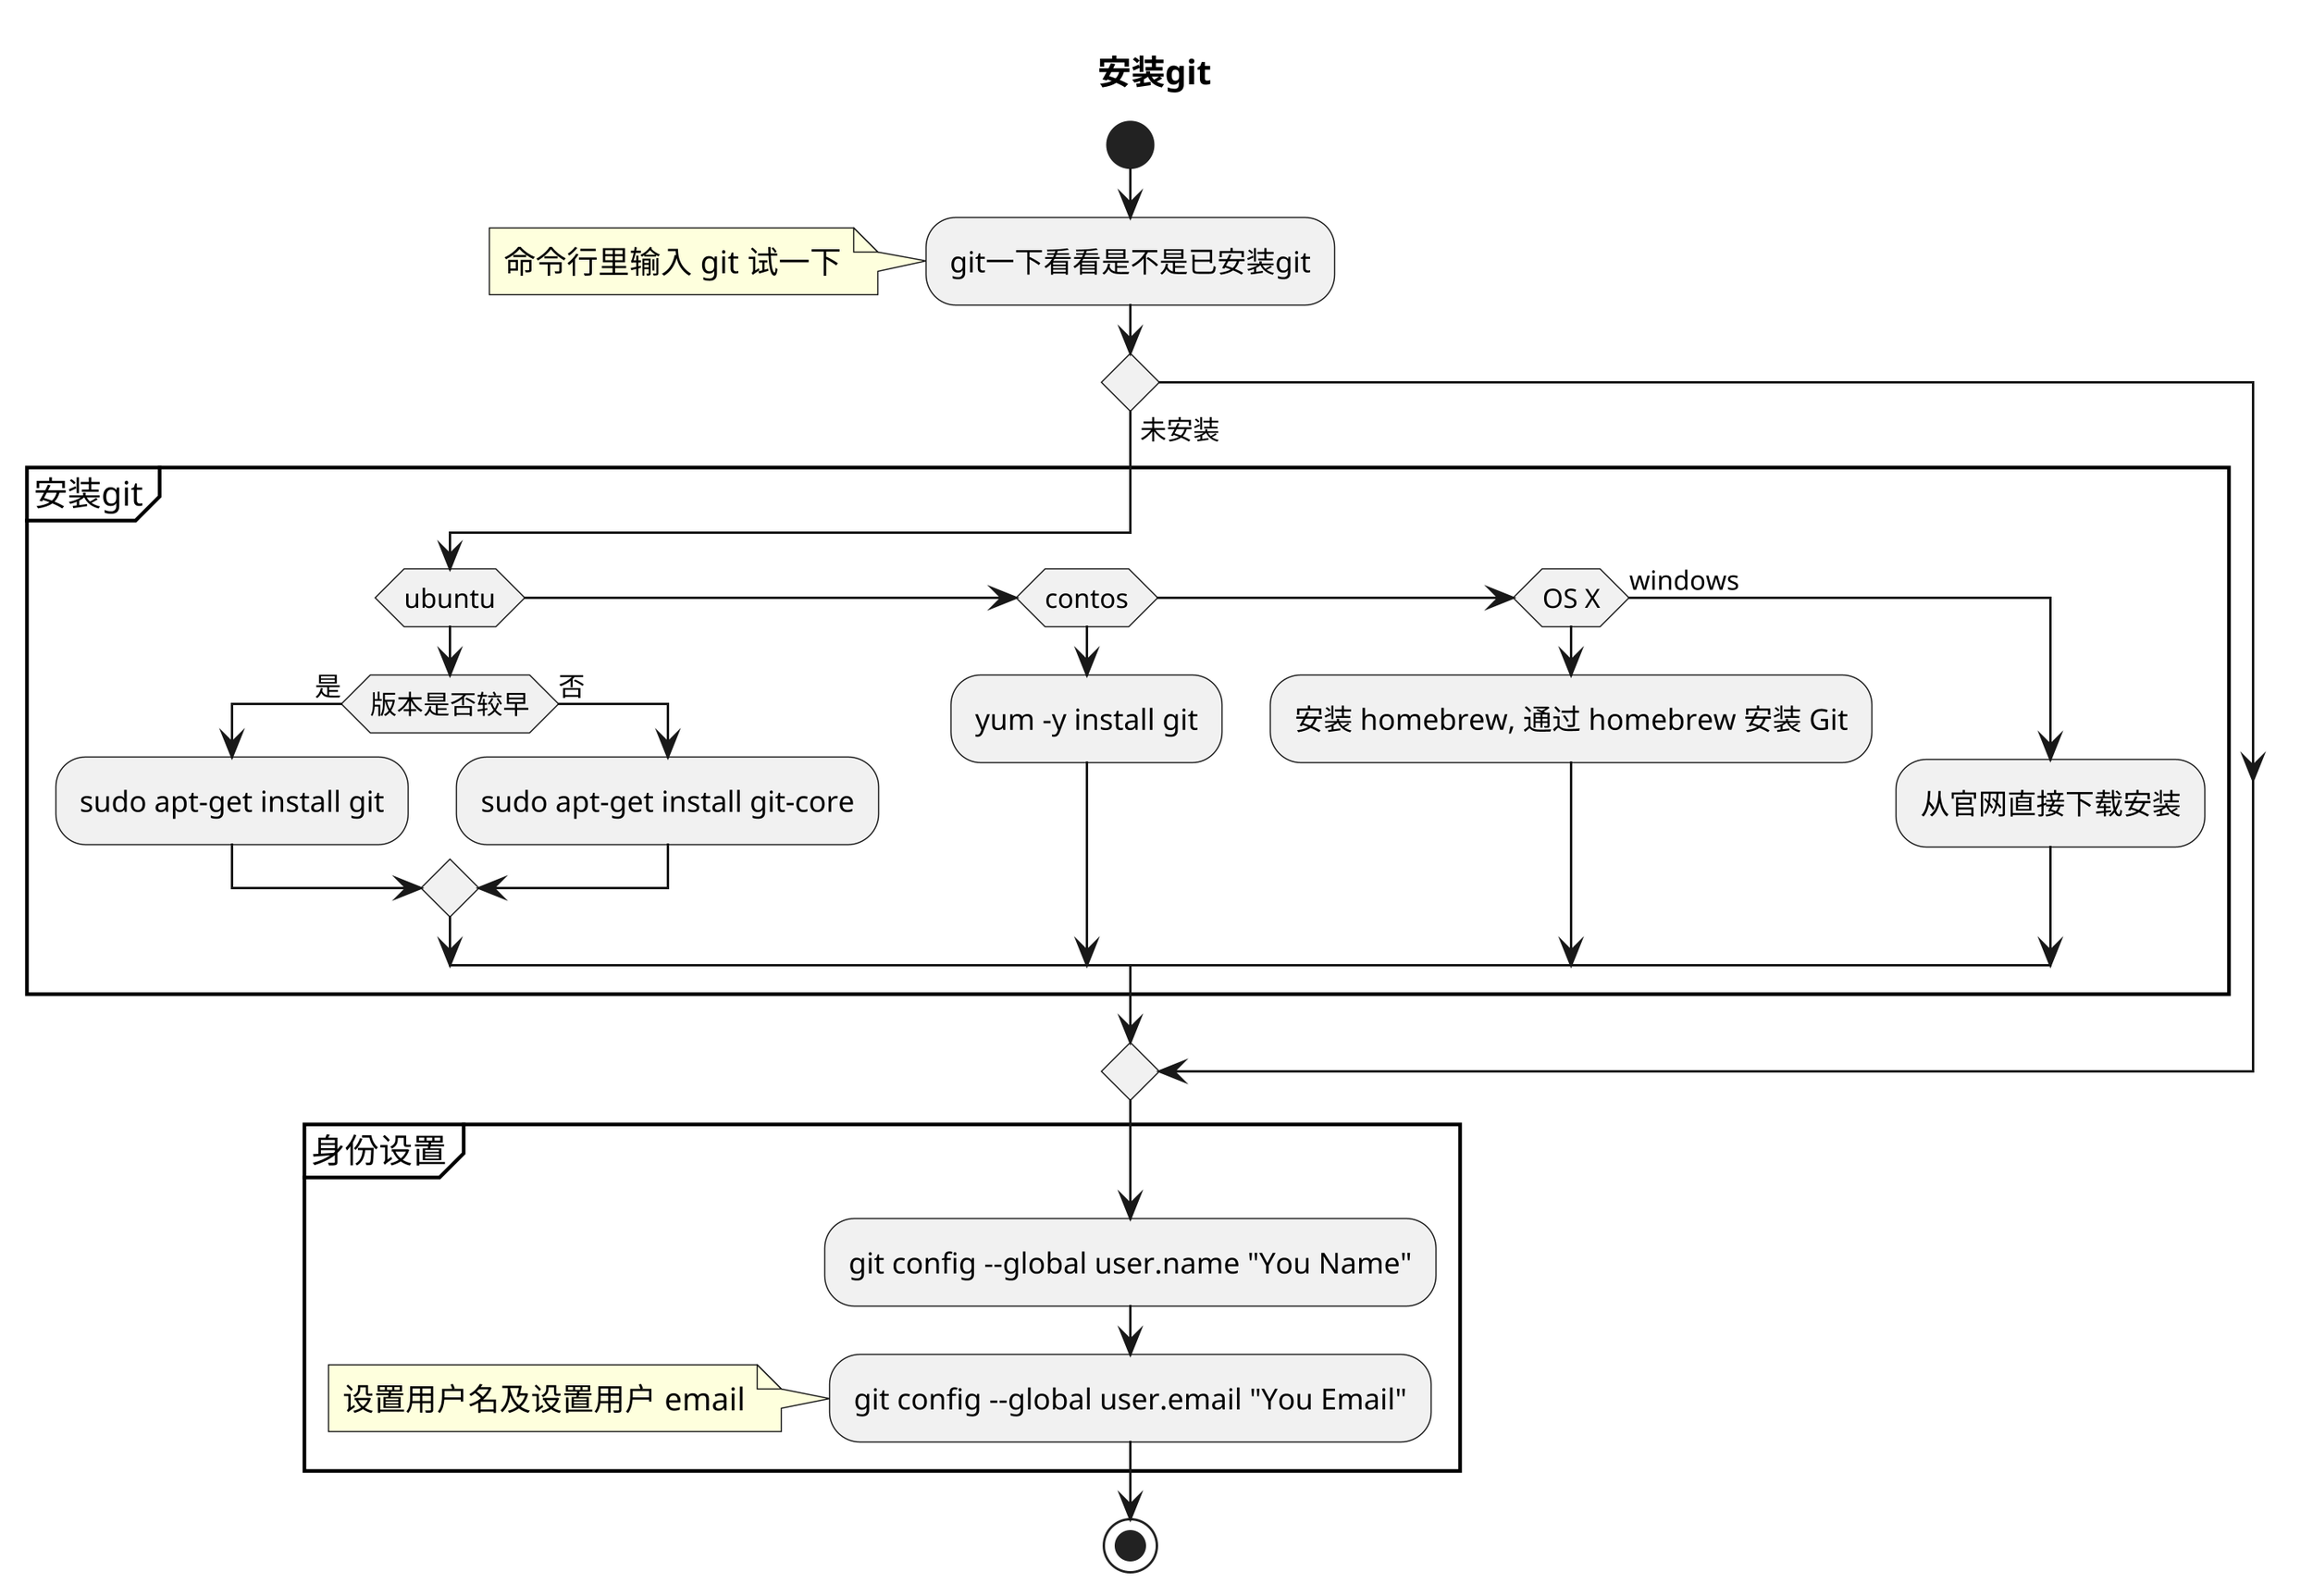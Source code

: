 @startUML
scale 3
title 安装git
start
:git一下看看是不是已安装git;
note left
    命令行里输入 git 试一下
end note
if () then (未安装)
    partition 安装git {
        if (ubuntu)
            if (版本是否较早) then (是)
                :sudo apt-get install git;
            else (否)
                :sudo apt-get install git-core;
            endif
        elseif (contos)
            :yum -y install git;
        elseif (OS X)

            :安装 homebrew, 通过 homebrew 安装 Git;
        else (windows)
            :从官网直接下载安装;
        endIF
        }
    endif
    partition 身份设置 {
    :git config --global user.name "You Name";
    :git config --global user.email "You Email";
}
note left
    设置用户名及设置用户 email
end note
stop
@endUML

@startUML
scale 3
title 创建版本库
start
partition 初始化git仓库 {
    :git init;
}
partition 添加文件到git仓库 {
    :git add <file>;
    note left
        将文件添加到暂存区
    end note
    :git status;
    note left
        看一下工作区状态
    end note
    :git commit -m;
    note left
        -m 选项指定添加备注信息
    end note
}
stop
@endUML

@startUML
scale 3
title 版本管理
start
repeat
    :do some thing;
    note left
        修改工作区文件
    end note
    if (是否保存) then (否)
        :git checkout -- file;
        note left
            放弃工作区
        end note
    else (是)
        :git add;
        note left
            提交工作区到暂存区
        end note
    endif
repeat while (可以多次添加)
if (是否保存) then (否)
    :git reset HEAD file;
    note left
        放弃暂存区
    end note
else (是)
    :git commit -m;
    note left
        提交暂存区到仓库
    end note
endif
if (删除某文件)
    :rm file;
    :git rm file;
    note left
        从仓库删除某文件
    end note
endif
fork
    :git log;
    note left
        查看日志
    end note
fork again
    :git relog;
    note left
        查看操作日志
    end note
end fork
fork
    :git reset --hard HEAD^/HEAD^n;
    note left
        返回到上几个版本
    end note
fork again
    :git reset --hard <hash 前 n 位唯一值> ;
    note left
        返回到某 hash 值的版本
    end note
end fork
stop
@endUML


@startUML
scale 3
title 远程仓库
start
partition 搭建git服务器 {
    :在服务器上下载 git ;
    :创建 git 用户;
    :修改 git 用户 shell 使其不能通过 shell 登录;
    :在 /home/git/.ssh/autorized_keys 内添加使用者的 id_rsa.pub;
    :初始化 git 仓库;
}
fork
    partition 克隆远程仓库 {
        :git clone git@server:/仓库/的路径;
    }
fork again
    partition 关联到远程仓库 {
        :git remote add origin git@server:/仓库/的路径;
    }
end fork
partition 推送修改 {
    :git push -u origin master;
}
stop
@endUML

@startUML
scale 3
title 分支管理
start
:git branch;
note left
    查看分支
end note
fork
    :git branch <name>;
    note left
        创建分支
    end note
    :git checkout <name>;
    note left
        检出分支 (切换到该分支)
    end note
fork again
    :git checkout -b <name>;
    note left
        创建并检出该分支
    end note
end fork
:git merge <name> ;
note left
    合并分支
end note
:git branch -d <name> ;
note left
    删除分支
end note
stop
@endUML

@startUML
scale 3
title 标签管理
start
:创建标签;
fork
    :git tag <name> ;
fork again
    :git tag <name> commitId;
fork again
    :git tag -a <tagname> -m "blablalba";
end fork
:推送远程标签;
fork
    :git push origin <tagname>;
fork again
    :git push origin --tags;
end fork
:删除标签;
fork
    :git tag -d <tagname>;
fork again
    :git pushi origin :refs/tags/<tagname>;
end fork
stop
@endUML